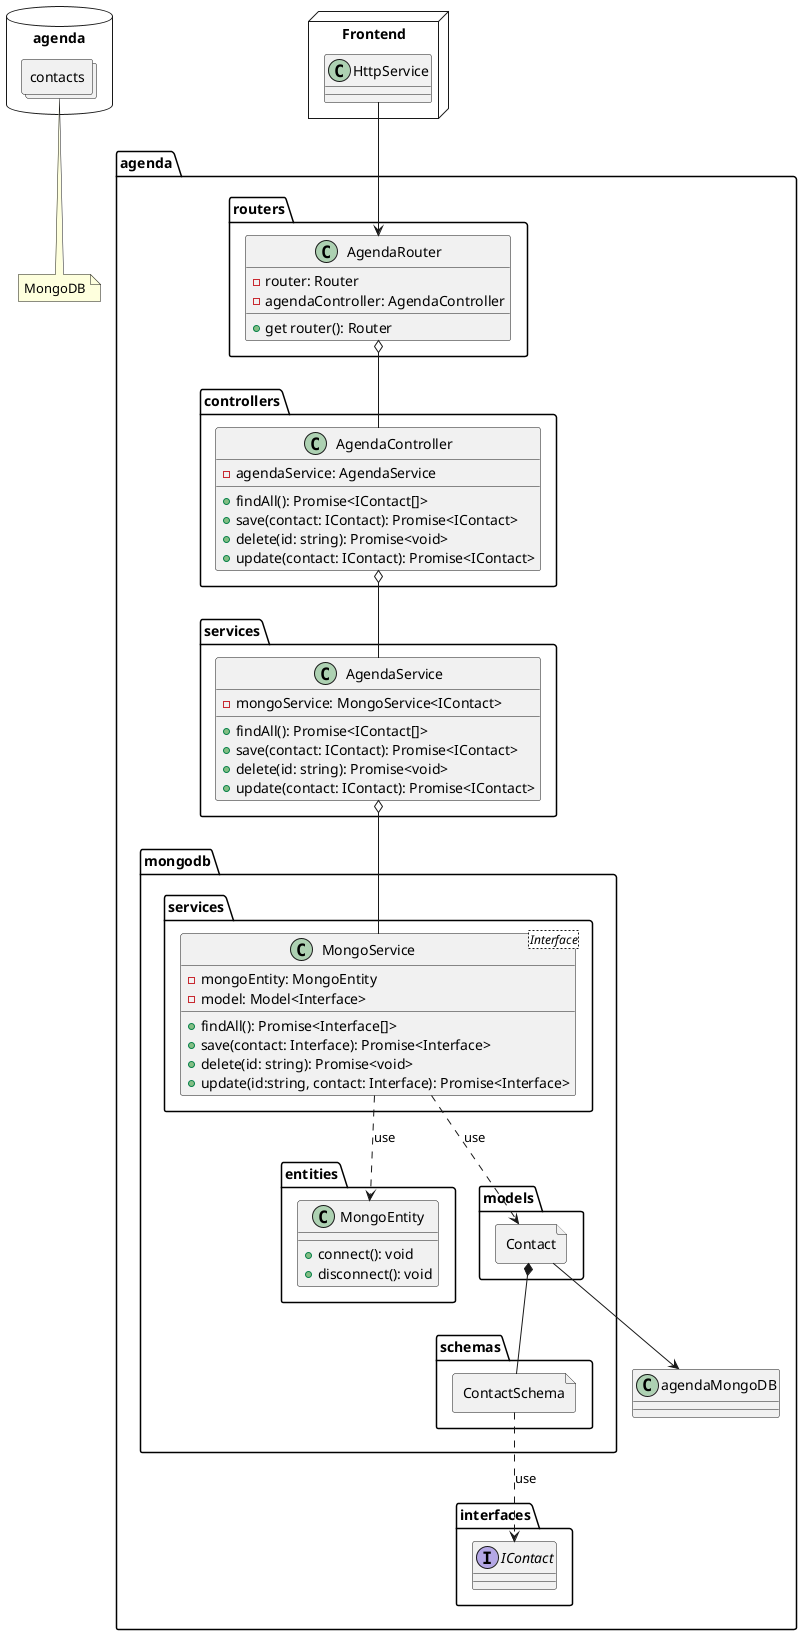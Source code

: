 @startuml Server
allowmixing

package agenda {
    package controllers {
        class AgendaController {
            - agendaService: AgendaService
            + findAll(): Promise<IContact[]>
            + save(contact: IContact): Promise<IContact>
            + delete(id: string): Promise<void>
            + update(contact: IContact): Promise<IContact>
        }
    }

    package interfaces {
        interface IContact
    }

    package routers {
        class AgendaRouter {
            - router: Router
            - agendaController: AgendaController
            + get router(): Router
        }
    }

    package services {
        class AgendaService {
            - mongoService: MongoService<IContact>
            + findAll(): Promise<IContact[]>
            + save(contact: IContact): Promise<IContact>
            + delete(id: string): Promise<void>
            + update(contact: IContact): Promise<IContact>
        }
    }

    package mongodb {
        package entities {
            class MongoEntity {
                + connect(): void
                + disconnect(): void
            }
        }

        package models {
            file Contact
        }

        package schemas {
            file ContactSchema
        }

        package services as MongoServices {
            class MongoService<Interface> {
                - mongoEntity: MongoEntity
                - model: Model<Interface>
                + findAll(): Promise<Interface[]>
                + save(contact: Interface): Promise<Interface>
                + delete(id: string): Promise<void>
                + update(id:string, contact: Interface): Promise<Interface>
            }
        }
    }

    AgendaController o-- AgendaService
    AgendaRouter o-- AgendaController
    AgendaService o-- MongoService
    MongoService -[dashed]-> MongoEntity: "use"
    MongoService -[dashed]-> Contact: "use"
    Contact *-- ContactSchema
    ContactSchema -[dashed]-> IContact: "use"
    Contact --> agendaMongoDB
}

database agenda as agendaMongoDB {
    collections contacts
}

note bottom: MongoDB

node Frontend {
    class HttpService{}

    HttpService --> AgendaRouter
}
@enduml